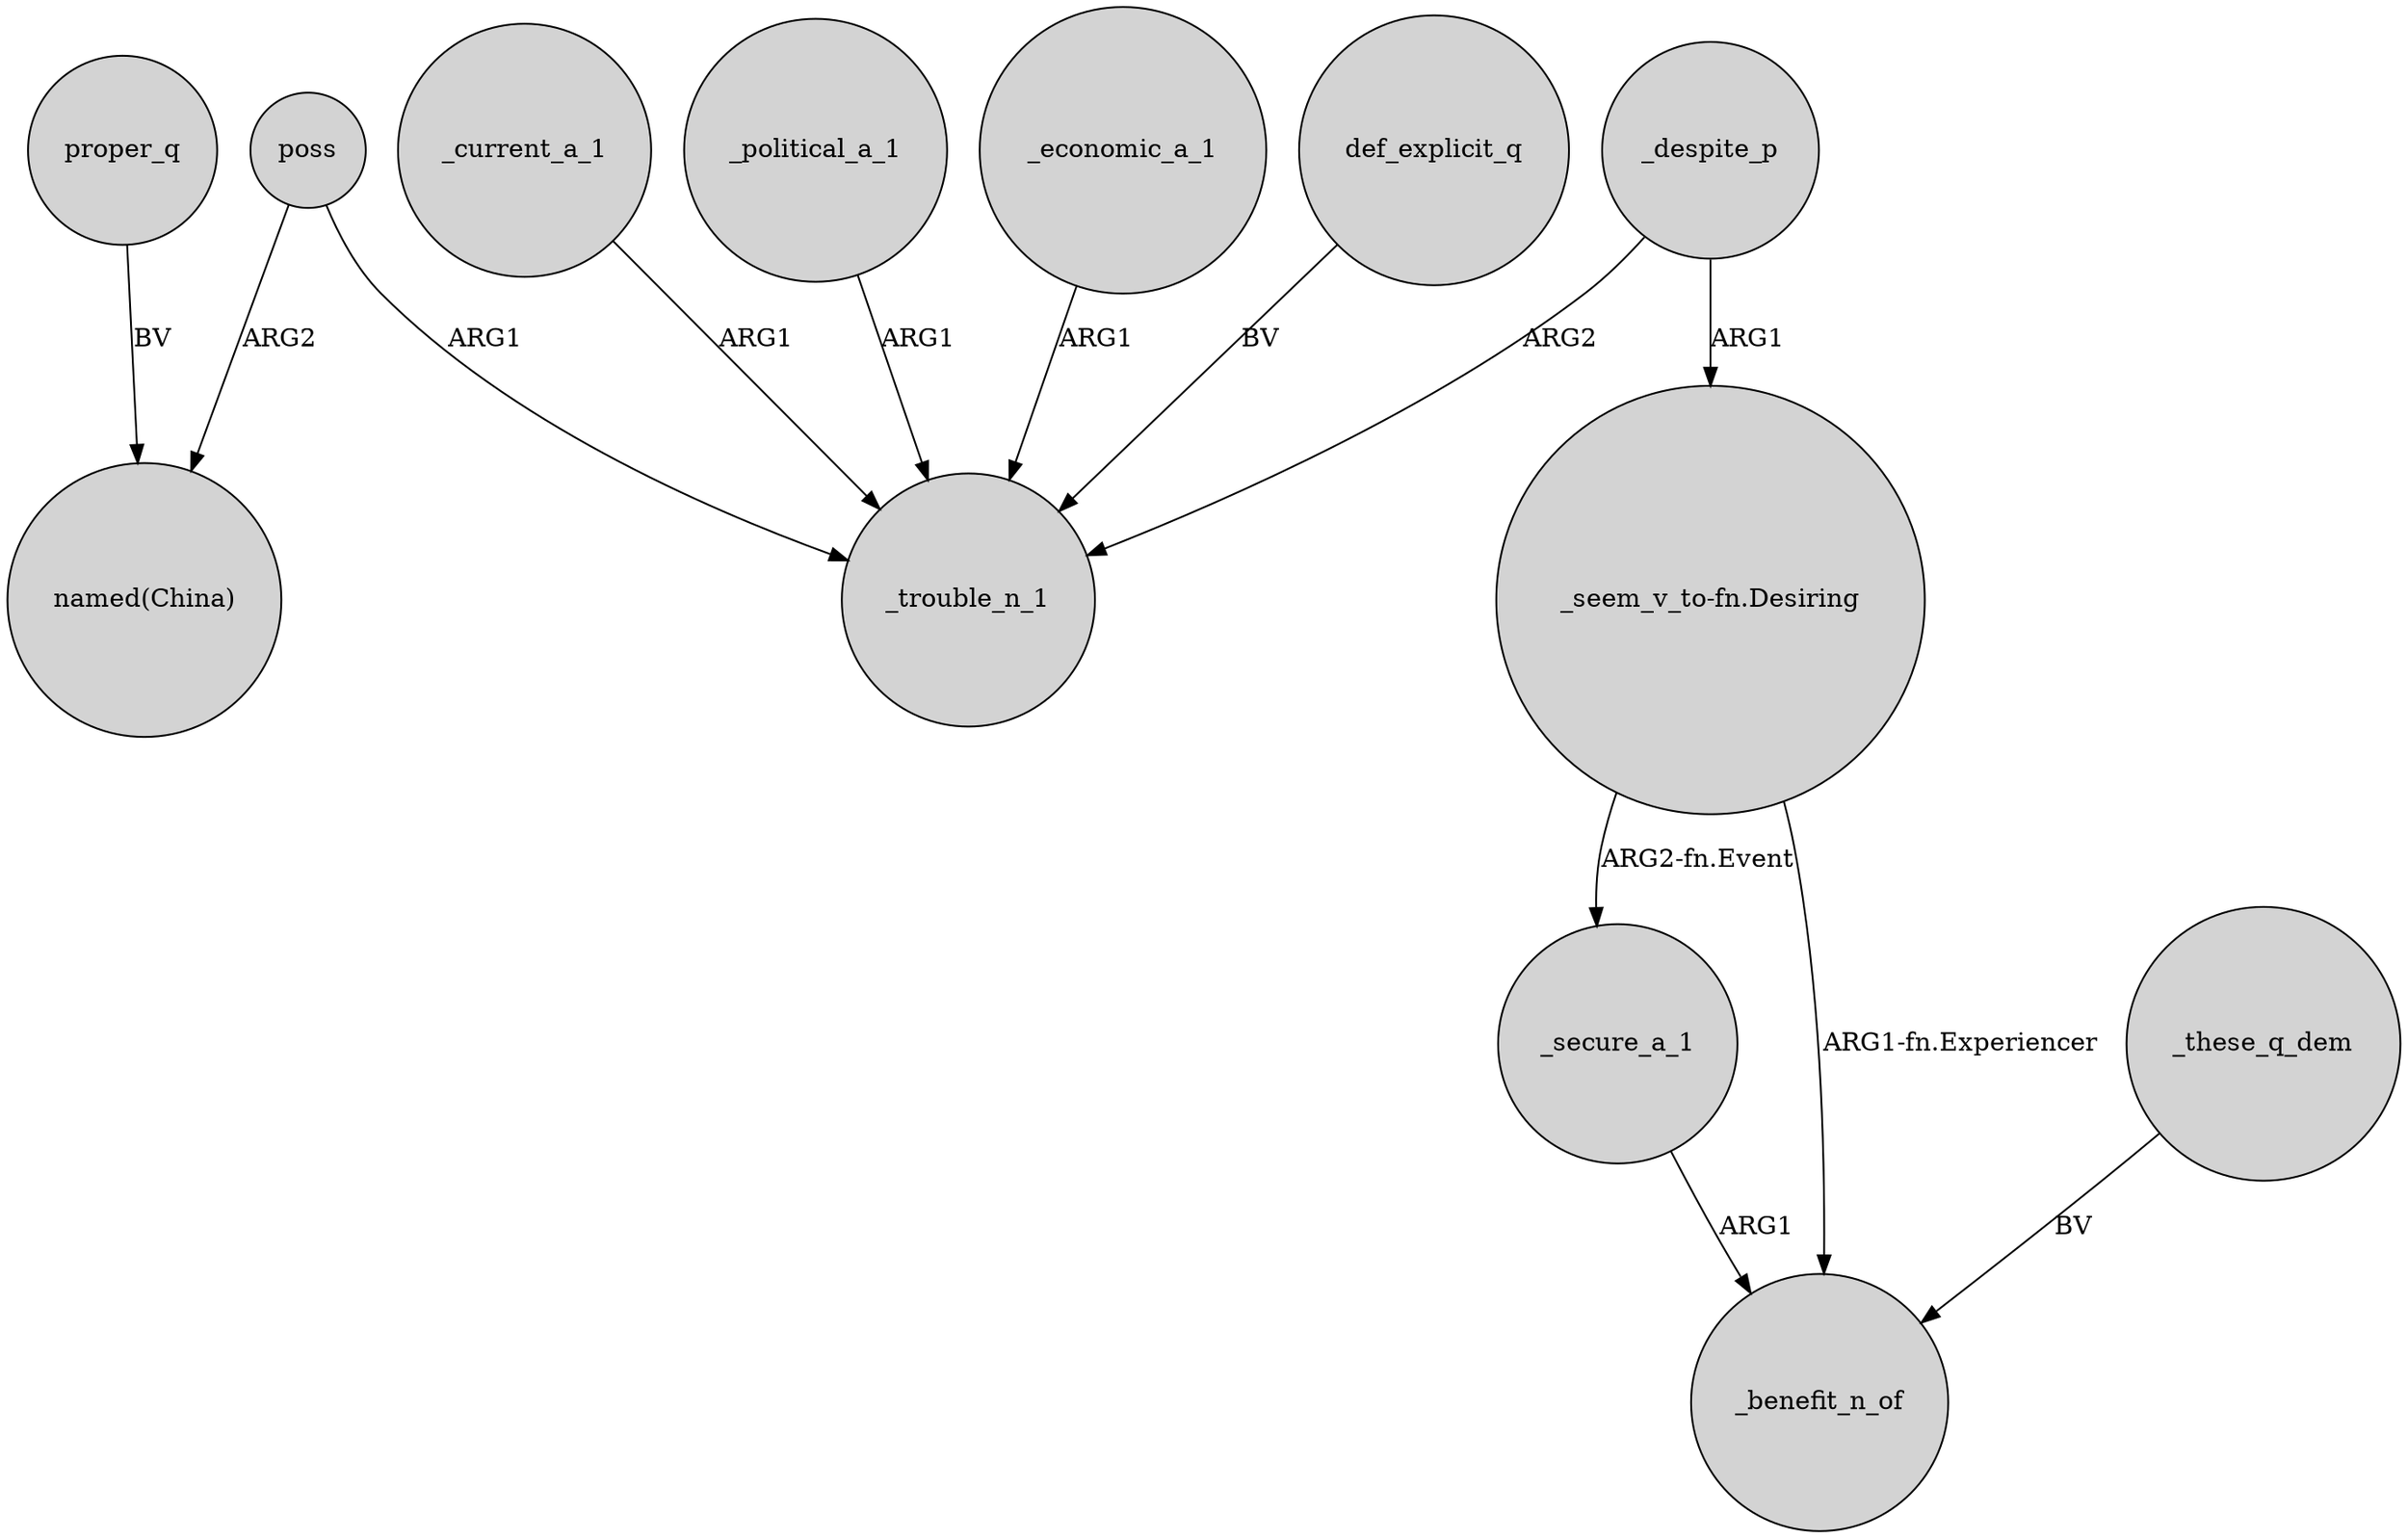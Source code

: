 digraph {
	node [shape=circle style=filled]
	proper_q -> "named(China)" [label=BV]
	_secure_a_1 -> _benefit_n_of [label=ARG1]
	_economic_a_1 -> _trouble_n_1 [label=ARG1]
	"_seem_v_to-fn.Desiring" -> _benefit_n_of [label="ARG1-fn.Experiencer"]
	_despite_p -> _trouble_n_1 [label=ARG2]
	_current_a_1 -> _trouble_n_1 [label=ARG1]
	poss -> "named(China)" [label=ARG2]
	"_seem_v_to-fn.Desiring" -> _secure_a_1 [label="ARG2-fn.Event"]
	def_explicit_q -> _trouble_n_1 [label=BV]
	_political_a_1 -> _trouble_n_1 [label=ARG1]
	poss -> _trouble_n_1 [label=ARG1]
	_despite_p -> "_seem_v_to-fn.Desiring" [label=ARG1]
	_these_q_dem -> _benefit_n_of [label=BV]
}
